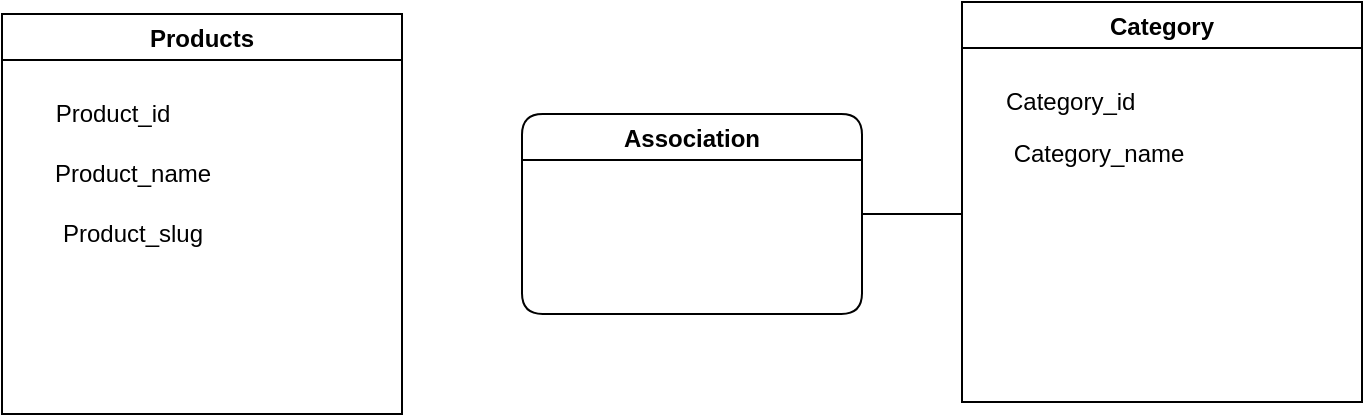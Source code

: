 <mxfile version="16.1.0" type="github">
  <diagram id="-cj11i8ElzjxEUUUS1FS" name="Page-1">
    <mxGraphModel dx="1038" dy="680" grid="1" gridSize="10" guides="1" tooltips="1" connect="1" arrows="1" fold="1" page="1" pageScale="1" pageWidth="850" pageHeight="1100" math="0" shadow="0">
      <root>
        <mxCell id="0" />
        <mxCell id="1" parent="0" />
        <mxCell id="e08KyJqX-MXGUBv71Hv4-2" value="Products" style="swimlane;" vertex="1" parent="1">
          <mxGeometry x="120" y="160" width="200" height="200" as="geometry" />
        </mxCell>
        <mxCell id="e08KyJqX-MXGUBv71Hv4-11" value="Product_id" style="text;html=1;align=center;verticalAlign=middle;resizable=0;points=[];autosize=1;strokeColor=none;fillColor=none;" vertex="1" parent="e08KyJqX-MXGUBv71Hv4-2">
          <mxGeometry x="20" y="40" width="70" height="20" as="geometry" />
        </mxCell>
        <mxCell id="e08KyJqX-MXGUBv71Hv4-12" value="Product_name" style="text;html=1;align=center;verticalAlign=middle;resizable=0;points=[];autosize=1;strokeColor=none;fillColor=none;" vertex="1" parent="e08KyJqX-MXGUBv71Hv4-2">
          <mxGeometry x="20" y="70" width="90" height="20" as="geometry" />
        </mxCell>
        <mxCell id="e08KyJqX-MXGUBv71Hv4-13" value="Product_slug" style="text;html=1;align=center;verticalAlign=middle;resizable=0;points=[];autosize=1;strokeColor=none;fillColor=none;" vertex="1" parent="e08KyJqX-MXGUBv71Hv4-2">
          <mxGeometry x="20" y="100" width="90" height="20" as="geometry" />
        </mxCell>
        <mxCell id="e08KyJqX-MXGUBv71Hv4-3" value="Category" style="swimlane;" vertex="1" parent="1">
          <mxGeometry x="600" y="154" width="200" height="200" as="geometry">
            <mxRectangle x="600" y="160" width="80" height="23" as="alternateBounds" />
          </mxGeometry>
        </mxCell>
        <mxCell id="e08KyJqX-MXGUBv71Hv4-8" value="Category_id" style="text;html=1;align=left;verticalAlign=middle;resizable=0;points=[];autosize=1;strokeColor=none;fillColor=none;" vertex="1" parent="e08KyJqX-MXGUBv71Hv4-3">
          <mxGeometry x="20" y="40" width="80" height="20" as="geometry" />
        </mxCell>
        <mxCell id="e08KyJqX-MXGUBv71Hv4-10" value="Category_name" style="text;html=1;align=center;verticalAlign=middle;resizable=0;points=[];autosize=1;strokeColor=none;fillColor=none;" vertex="1" parent="e08KyJqX-MXGUBv71Hv4-3">
          <mxGeometry x="18" y="66" width="100" height="20" as="geometry" />
        </mxCell>
        <mxCell id="e08KyJqX-MXGUBv71Hv4-4" value="Association" style="swimlane;gradientColor=none;rounded=1;startSize=23;" vertex="1" parent="1">
          <mxGeometry x="380" y="210" width="170" height="100" as="geometry" />
        </mxCell>
        <mxCell id="e08KyJqX-MXGUBv71Hv4-5" value="" style="endArrow=none;html=1;rounded=0;exitX=1;exitY=0.5;exitDx=0;exitDy=0;" edge="1" parent="1" source="e08KyJqX-MXGUBv71Hv4-4">
          <mxGeometry width="50" height="50" relative="1" as="geometry">
            <mxPoint x="540" y="285" as="sourcePoint" />
            <mxPoint x="600" y="260" as="targetPoint" />
          </mxGeometry>
        </mxCell>
      </root>
    </mxGraphModel>
  </diagram>
</mxfile>
